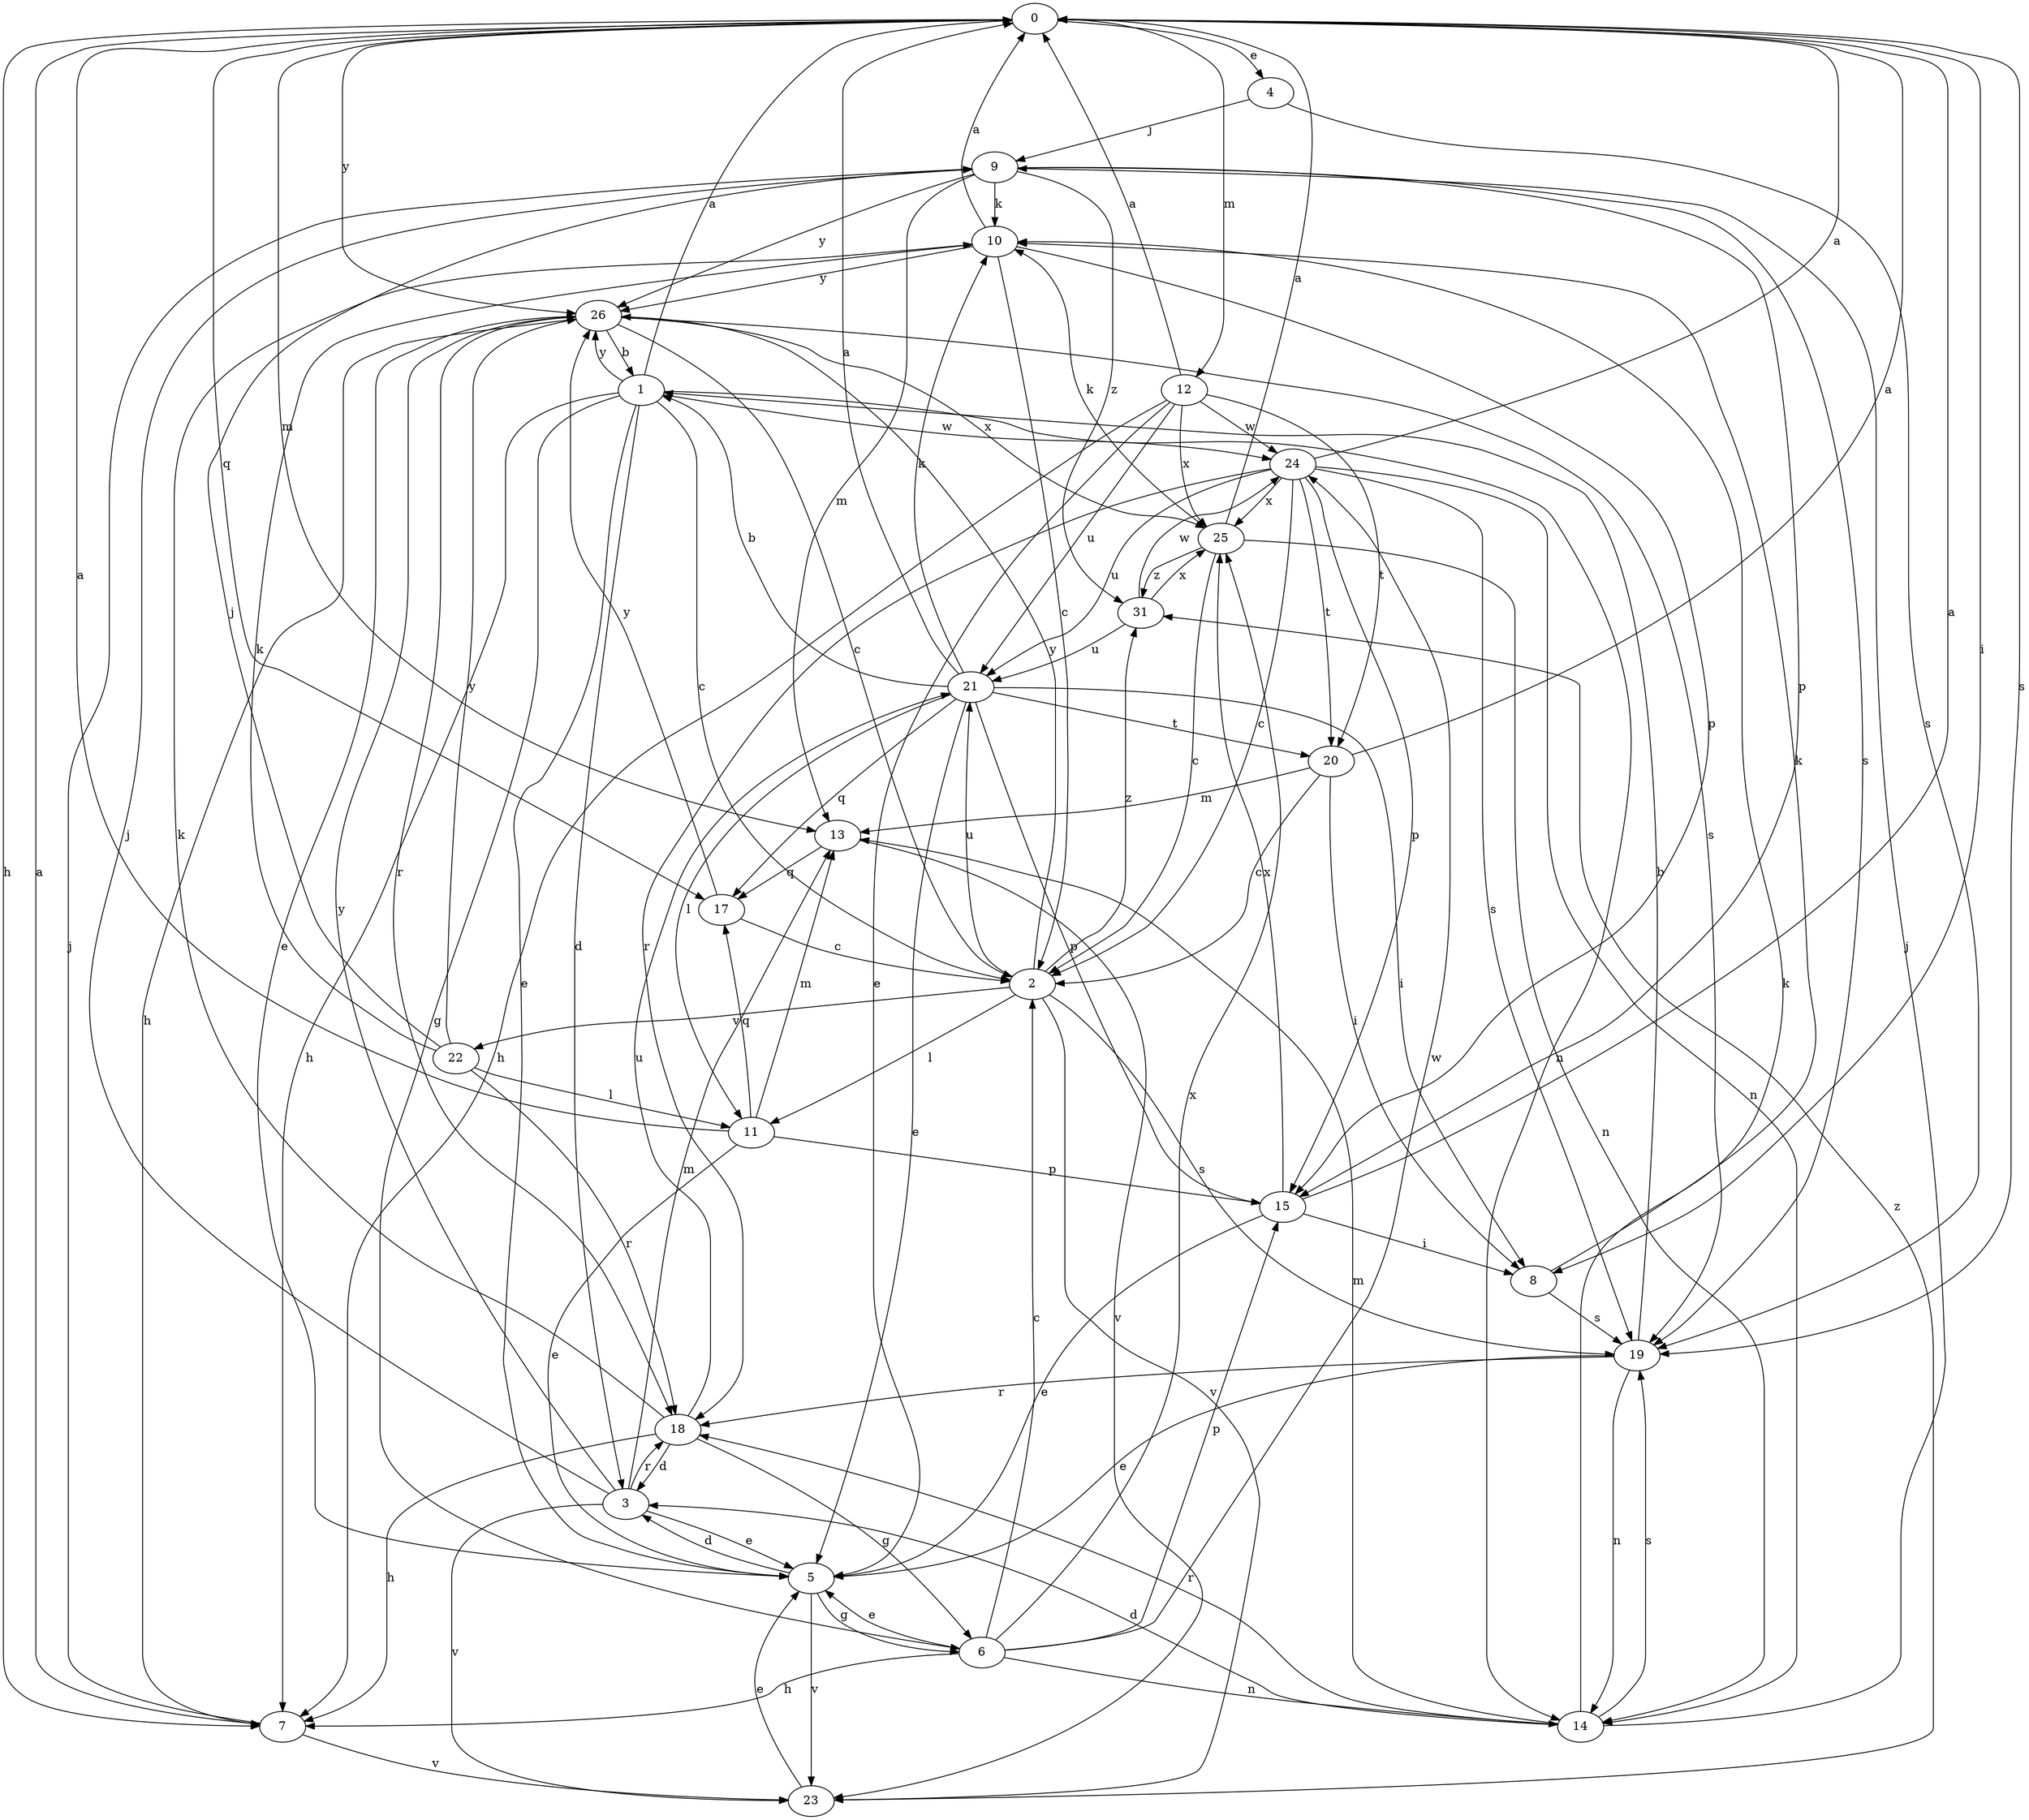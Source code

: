 strict digraph  {
0;
1;
2;
3;
4;
5;
6;
7;
8;
9;
10;
11;
12;
13;
14;
15;
17;
18;
19;
20;
21;
22;
23;
24;
25;
26;
31;
0 -> 4  [label=e];
0 -> 7  [label=h];
0 -> 8  [label=i];
0 -> 12  [label=m];
0 -> 13  [label=m];
0 -> 17  [label=q];
0 -> 19  [label=s];
0 -> 26  [label=y];
1 -> 0  [label=a];
1 -> 2  [label=c];
1 -> 3  [label=d];
1 -> 5  [label=e];
1 -> 6  [label=g];
1 -> 7  [label=h];
1 -> 14  [label=n];
1 -> 24  [label=w];
1 -> 26  [label=y];
2 -> 11  [label=l];
2 -> 19  [label=s];
2 -> 21  [label=u];
2 -> 22  [label=v];
2 -> 23  [label=v];
2 -> 26  [label=y];
2 -> 31  [label=z];
3 -> 5  [label=e];
3 -> 9  [label=j];
3 -> 13  [label=m];
3 -> 18  [label=r];
3 -> 23  [label=v];
3 -> 26  [label=y];
4 -> 9  [label=j];
4 -> 19  [label=s];
5 -> 3  [label=d];
5 -> 6  [label=g];
5 -> 23  [label=v];
6 -> 2  [label=c];
6 -> 5  [label=e];
6 -> 7  [label=h];
6 -> 14  [label=n];
6 -> 15  [label=p];
6 -> 24  [label=w];
6 -> 25  [label=x];
7 -> 0  [label=a];
7 -> 9  [label=j];
7 -> 23  [label=v];
8 -> 10  [label=k];
8 -> 19  [label=s];
9 -> 10  [label=k];
9 -> 13  [label=m];
9 -> 15  [label=p];
9 -> 19  [label=s];
9 -> 26  [label=y];
9 -> 31  [label=z];
10 -> 0  [label=a];
10 -> 2  [label=c];
10 -> 15  [label=p];
10 -> 26  [label=y];
11 -> 0  [label=a];
11 -> 5  [label=e];
11 -> 13  [label=m];
11 -> 15  [label=p];
11 -> 17  [label=q];
12 -> 0  [label=a];
12 -> 5  [label=e];
12 -> 7  [label=h];
12 -> 20  [label=t];
12 -> 21  [label=u];
12 -> 24  [label=w];
12 -> 25  [label=x];
13 -> 17  [label=q];
13 -> 23  [label=v];
14 -> 3  [label=d];
14 -> 9  [label=j];
14 -> 10  [label=k];
14 -> 13  [label=m];
14 -> 18  [label=r];
14 -> 19  [label=s];
15 -> 0  [label=a];
15 -> 5  [label=e];
15 -> 8  [label=i];
15 -> 25  [label=x];
17 -> 2  [label=c];
17 -> 26  [label=y];
18 -> 3  [label=d];
18 -> 6  [label=g];
18 -> 7  [label=h];
18 -> 10  [label=k];
18 -> 21  [label=u];
19 -> 1  [label=b];
19 -> 5  [label=e];
19 -> 14  [label=n];
19 -> 18  [label=r];
20 -> 0  [label=a];
20 -> 2  [label=c];
20 -> 8  [label=i];
20 -> 13  [label=m];
21 -> 0  [label=a];
21 -> 1  [label=b];
21 -> 5  [label=e];
21 -> 8  [label=i];
21 -> 10  [label=k];
21 -> 11  [label=l];
21 -> 15  [label=p];
21 -> 17  [label=q];
21 -> 20  [label=t];
22 -> 9  [label=j];
22 -> 10  [label=k];
22 -> 11  [label=l];
22 -> 18  [label=r];
22 -> 26  [label=y];
23 -> 5  [label=e];
23 -> 31  [label=z];
24 -> 0  [label=a];
24 -> 2  [label=c];
24 -> 14  [label=n];
24 -> 15  [label=p];
24 -> 18  [label=r];
24 -> 19  [label=s];
24 -> 20  [label=t];
24 -> 21  [label=u];
24 -> 25  [label=x];
25 -> 0  [label=a];
25 -> 2  [label=c];
25 -> 10  [label=k];
25 -> 14  [label=n];
25 -> 31  [label=z];
26 -> 1  [label=b];
26 -> 2  [label=c];
26 -> 5  [label=e];
26 -> 7  [label=h];
26 -> 18  [label=r];
26 -> 19  [label=s];
26 -> 25  [label=x];
31 -> 21  [label=u];
31 -> 24  [label=w];
31 -> 25  [label=x];
}
